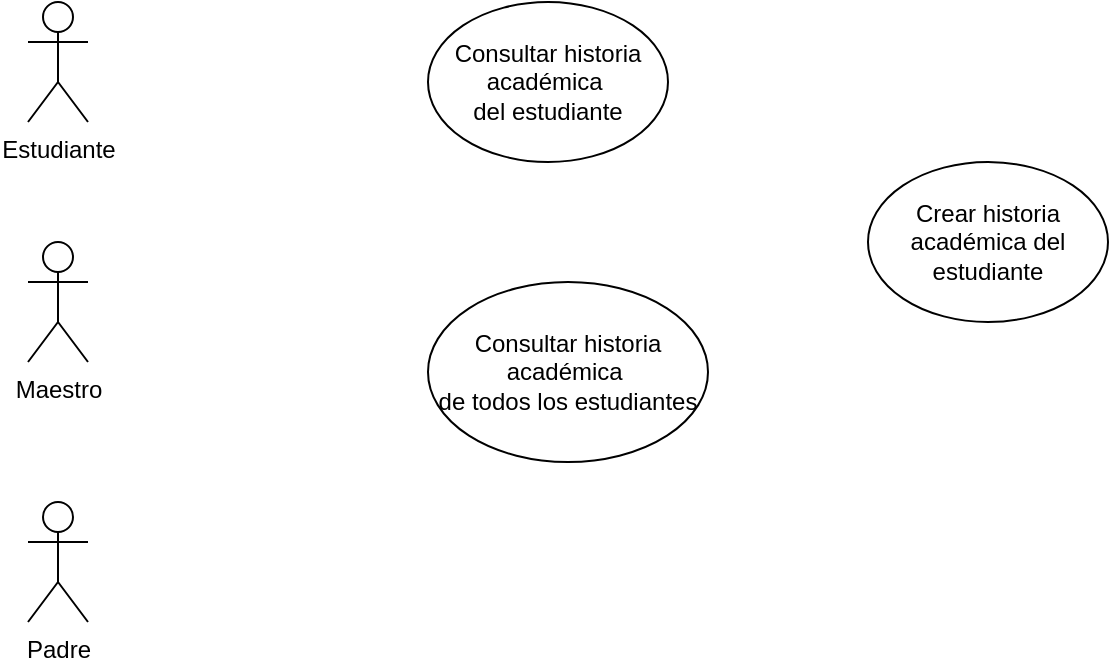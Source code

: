 <mxfile version="22.0.2" type="github">
  <diagram name="Página-1" id="aM4MhW02JEYaPlnq2MRT">
    <mxGraphModel dx="1390" dy="535" grid="1" gridSize="10" guides="1" tooltips="1" connect="1" arrows="1" fold="1" page="1" pageScale="1" pageWidth="827" pageHeight="1169" math="0" shadow="0">
      <root>
        <mxCell id="0" />
        <mxCell id="1" parent="0" />
        <mxCell id="E4uRbbj3UAPOfc1vnMzM-1" value="Estudiante" style="shape=umlActor;verticalLabelPosition=bottom;verticalAlign=top;html=1;outlineConnect=0;" vertex="1" parent="1">
          <mxGeometry x="70" y="150" width="30" height="60" as="geometry" />
        </mxCell>
        <mxCell id="E4uRbbj3UAPOfc1vnMzM-2" value="Maestro" style="shape=umlActor;verticalLabelPosition=bottom;verticalAlign=top;html=1;outlineConnect=0;" vertex="1" parent="1">
          <mxGeometry x="70" y="270" width="30" height="60" as="geometry" />
        </mxCell>
        <mxCell id="E4uRbbj3UAPOfc1vnMzM-3" value="Padre" style="shape=umlActor;verticalLabelPosition=bottom;verticalAlign=top;html=1;outlineConnect=0;" vertex="1" parent="1">
          <mxGeometry x="70" y="400" width="30" height="60" as="geometry" />
        </mxCell>
        <mxCell id="E4uRbbj3UAPOfc1vnMzM-4" value="Consultar historia académica&amp;nbsp;&lt;br&gt;del estudiante" style="ellipse;whiteSpace=wrap;html=1;" vertex="1" parent="1">
          <mxGeometry x="270" y="150" width="120" height="80" as="geometry" />
        </mxCell>
        <mxCell id="E4uRbbj3UAPOfc1vnMzM-5" value="Consultar historia académica&amp;nbsp;&lt;br&gt;de todos los estudiantes" style="ellipse;whiteSpace=wrap;html=1;" vertex="1" parent="1">
          <mxGeometry x="270" y="290" width="140" height="90" as="geometry" />
        </mxCell>
        <mxCell id="E4uRbbj3UAPOfc1vnMzM-6" value="Crear historia académica del estudiante" style="ellipse;whiteSpace=wrap;html=1;" vertex="1" parent="1">
          <mxGeometry x="490" y="230" width="120" height="80" as="geometry" />
        </mxCell>
      </root>
    </mxGraphModel>
  </diagram>
</mxfile>
